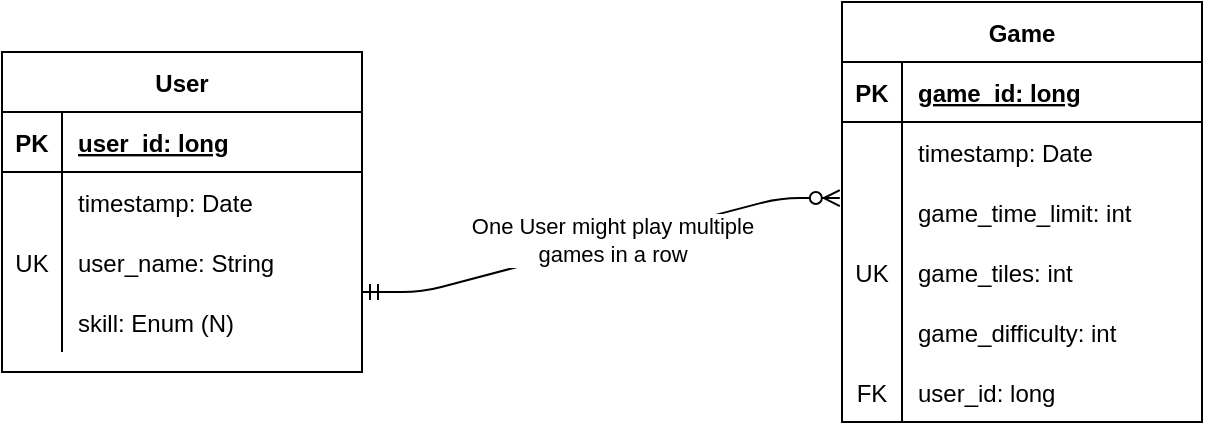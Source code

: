 <mxfile version="14.6.13" type="device"><diagram id="70VDa7oGke_MJfD-1_xo" name="Page-1"><mxGraphModel dx="852" dy="494" grid="1" gridSize="10" guides="1" tooltips="1" connect="1" arrows="1" fold="1" page="1" pageScale="1" pageWidth="850" pageHeight="1100" math="0" shadow="0"><root><mxCell id="0"/><mxCell id="1" parent="0"/><mxCell id="FwAvgV-Urs3Dg-ANaa96-1" value="User" style="shape=table;startSize=30;container=1;collapsible=1;childLayout=tableLayout;fixedRows=1;rowLines=0;fontStyle=1;align=center;resizeLast=1;" parent="1" vertex="1"><mxGeometry x="40" y="90" width="180" height="160" as="geometry"/></mxCell><mxCell id="FwAvgV-Urs3Dg-ANaa96-2" value="" style="shape=partialRectangle;collapsible=0;dropTarget=0;pointerEvents=0;fillColor=none;top=0;left=0;bottom=1;right=0;points=[[0,0.5],[1,0.5]];portConstraint=eastwest;" parent="FwAvgV-Urs3Dg-ANaa96-1" vertex="1"><mxGeometry y="30" width="180" height="30" as="geometry"/></mxCell><mxCell id="FwAvgV-Urs3Dg-ANaa96-3" value="PK" style="shape=partialRectangle;connectable=0;fillColor=none;top=0;left=0;bottom=0;right=0;fontStyle=1;overflow=hidden;" parent="FwAvgV-Urs3Dg-ANaa96-2" vertex="1"><mxGeometry width="30" height="30" as="geometry"/></mxCell><mxCell id="FwAvgV-Urs3Dg-ANaa96-4" value="user_id: long" style="shape=partialRectangle;connectable=0;fillColor=none;top=0;left=0;bottom=0;right=0;align=left;spacingLeft=6;fontStyle=5;overflow=hidden;" parent="FwAvgV-Urs3Dg-ANaa96-2" vertex="1"><mxGeometry x="30" width="150" height="30" as="geometry"/></mxCell><mxCell id="FwAvgV-Urs3Dg-ANaa96-5" value="" style="shape=partialRectangle;collapsible=0;dropTarget=0;pointerEvents=0;fillColor=none;top=0;left=0;bottom=0;right=0;points=[[0,0.5],[1,0.5]];portConstraint=eastwest;" parent="FwAvgV-Urs3Dg-ANaa96-1" vertex="1"><mxGeometry y="60" width="180" height="30" as="geometry"/></mxCell><mxCell id="FwAvgV-Urs3Dg-ANaa96-6" value="" style="shape=partialRectangle;connectable=0;fillColor=none;top=0;left=0;bottom=0;right=0;editable=1;overflow=hidden;" parent="FwAvgV-Urs3Dg-ANaa96-5" vertex="1"><mxGeometry width="30" height="30" as="geometry"/></mxCell><mxCell id="FwAvgV-Urs3Dg-ANaa96-7" value="timestamp: Date" style="shape=partialRectangle;connectable=0;fillColor=none;top=0;left=0;bottom=0;right=0;align=left;spacingLeft=6;overflow=hidden;" parent="FwAvgV-Urs3Dg-ANaa96-5" vertex="1"><mxGeometry x="30" width="150" height="30" as="geometry"/></mxCell><mxCell id="FwAvgV-Urs3Dg-ANaa96-8" value="" style="shape=partialRectangle;collapsible=0;dropTarget=0;pointerEvents=0;fillColor=none;top=0;left=0;bottom=0;right=0;points=[[0,0.5],[1,0.5]];portConstraint=eastwest;" parent="FwAvgV-Urs3Dg-ANaa96-1" vertex="1"><mxGeometry y="90" width="180" height="30" as="geometry"/></mxCell><mxCell id="FwAvgV-Urs3Dg-ANaa96-9" value="UK" style="shape=partialRectangle;connectable=0;fillColor=none;top=0;left=0;bottom=0;right=0;editable=1;overflow=hidden;" parent="FwAvgV-Urs3Dg-ANaa96-8" vertex="1"><mxGeometry width="30" height="30" as="geometry"/></mxCell><mxCell id="FwAvgV-Urs3Dg-ANaa96-10" value="user_name: String" style="shape=partialRectangle;connectable=0;fillColor=none;top=0;left=0;bottom=0;right=0;align=left;spacingLeft=6;overflow=hidden;" parent="FwAvgV-Urs3Dg-ANaa96-8" vertex="1"><mxGeometry x="30" width="150" height="30" as="geometry"/></mxCell><mxCell id="FwAvgV-Urs3Dg-ANaa96-11" value="" style="shape=partialRectangle;collapsible=0;dropTarget=0;pointerEvents=0;fillColor=none;top=0;left=0;bottom=0;right=0;points=[[0,0.5],[1,0.5]];portConstraint=eastwest;" parent="FwAvgV-Urs3Dg-ANaa96-1" vertex="1"><mxGeometry y="120" width="180" height="30" as="geometry"/></mxCell><mxCell id="FwAvgV-Urs3Dg-ANaa96-12" value="" style="shape=partialRectangle;connectable=0;fillColor=none;top=0;left=0;bottom=0;right=0;editable=1;overflow=hidden;" parent="FwAvgV-Urs3Dg-ANaa96-11" vertex="1"><mxGeometry width="30" height="30" as="geometry"/></mxCell><mxCell id="FwAvgV-Urs3Dg-ANaa96-13" value="skill: Enum (N)" style="shape=partialRectangle;connectable=0;fillColor=none;top=0;left=0;bottom=0;right=0;align=left;spacingLeft=6;overflow=hidden;" parent="FwAvgV-Urs3Dg-ANaa96-11" vertex="1"><mxGeometry x="30" width="150" height="30" as="geometry"/></mxCell><mxCell id="FwAvgV-Urs3Dg-ANaa96-14" value="Game" style="shape=table;startSize=30;container=1;collapsible=1;childLayout=tableLayout;fixedRows=1;rowLines=0;fontStyle=1;align=center;resizeLast=1;" parent="1" vertex="1"><mxGeometry x="460" y="65" width="180" height="210" as="geometry"/></mxCell><mxCell id="FwAvgV-Urs3Dg-ANaa96-15" value="" style="shape=partialRectangle;collapsible=0;dropTarget=0;pointerEvents=0;fillColor=none;top=0;left=0;bottom=1;right=0;points=[[0,0.5],[1,0.5]];portConstraint=eastwest;" parent="FwAvgV-Urs3Dg-ANaa96-14" vertex="1"><mxGeometry y="30" width="180" height="30" as="geometry"/></mxCell><mxCell id="FwAvgV-Urs3Dg-ANaa96-16" value="PK" style="shape=partialRectangle;connectable=0;fillColor=none;top=0;left=0;bottom=0;right=0;fontStyle=1;overflow=hidden;" parent="FwAvgV-Urs3Dg-ANaa96-15" vertex="1"><mxGeometry width="30" height="30" as="geometry"/></mxCell><mxCell id="FwAvgV-Urs3Dg-ANaa96-17" value="game_id: long" style="shape=partialRectangle;connectable=0;fillColor=none;top=0;left=0;bottom=0;right=0;align=left;spacingLeft=6;fontStyle=5;overflow=hidden;" parent="FwAvgV-Urs3Dg-ANaa96-15" vertex="1"><mxGeometry x="30" width="150" height="30" as="geometry"/></mxCell><mxCell id="FwAvgV-Urs3Dg-ANaa96-18" value="" style="shape=partialRectangle;collapsible=0;dropTarget=0;pointerEvents=0;fillColor=none;top=0;left=0;bottom=0;right=0;points=[[0,0.5],[1,0.5]];portConstraint=eastwest;" parent="FwAvgV-Urs3Dg-ANaa96-14" vertex="1"><mxGeometry y="60" width="180" height="30" as="geometry"/></mxCell><mxCell id="FwAvgV-Urs3Dg-ANaa96-19" value="" style="shape=partialRectangle;connectable=0;fillColor=none;top=0;left=0;bottom=0;right=0;editable=1;overflow=hidden;" parent="FwAvgV-Urs3Dg-ANaa96-18" vertex="1"><mxGeometry width="30" height="30" as="geometry"/></mxCell><mxCell id="FwAvgV-Urs3Dg-ANaa96-20" value="timestamp: Date" style="shape=partialRectangle;connectable=0;fillColor=none;top=0;left=0;bottom=0;right=0;align=left;spacingLeft=6;overflow=hidden;" parent="FwAvgV-Urs3Dg-ANaa96-18" vertex="1"><mxGeometry x="30" width="150" height="30" as="geometry"/></mxCell><mxCell id="FwAvgV-Urs3Dg-ANaa96-21" value="" style="shape=partialRectangle;collapsible=0;dropTarget=0;pointerEvents=0;fillColor=none;top=0;left=0;bottom=0;right=0;points=[[0,0.5],[1,0.5]];portConstraint=eastwest;" parent="FwAvgV-Urs3Dg-ANaa96-14" vertex="1"><mxGeometry y="90" width="180" height="30" as="geometry"/></mxCell><mxCell id="FwAvgV-Urs3Dg-ANaa96-22" value="" style="shape=partialRectangle;connectable=0;fillColor=none;top=0;left=0;bottom=0;right=0;editable=1;overflow=hidden;" parent="FwAvgV-Urs3Dg-ANaa96-21" vertex="1"><mxGeometry width="30" height="30" as="geometry"/></mxCell><mxCell id="FwAvgV-Urs3Dg-ANaa96-23" value="game_time_limit: int" style="shape=partialRectangle;connectable=0;fillColor=none;top=0;left=0;bottom=0;right=0;align=left;spacingLeft=6;overflow=hidden;" parent="FwAvgV-Urs3Dg-ANaa96-21" vertex="1"><mxGeometry x="30" width="150" height="30" as="geometry"/></mxCell><mxCell id="FwAvgV-Urs3Dg-ANaa96-24" value="" style="shape=partialRectangle;collapsible=0;dropTarget=0;pointerEvents=0;fillColor=none;top=0;left=0;bottom=0;right=0;points=[[0,0.5],[1,0.5]];portConstraint=eastwest;" parent="FwAvgV-Urs3Dg-ANaa96-14" vertex="1"><mxGeometry y="120" width="180" height="30" as="geometry"/></mxCell><mxCell id="FwAvgV-Urs3Dg-ANaa96-25" value="UK" style="shape=partialRectangle;connectable=0;fillColor=none;top=0;left=0;bottom=0;right=0;editable=1;overflow=hidden;" parent="FwAvgV-Urs3Dg-ANaa96-24" vertex="1"><mxGeometry width="30" height="30" as="geometry"/></mxCell><mxCell id="FwAvgV-Urs3Dg-ANaa96-26" value="game_tiles: int" style="shape=partialRectangle;connectable=0;fillColor=none;top=0;left=0;bottom=0;right=0;align=left;spacingLeft=6;overflow=hidden;" parent="FwAvgV-Urs3Dg-ANaa96-24" vertex="1"><mxGeometry x="30" width="150" height="30" as="geometry"/></mxCell><mxCell id="FwAvgV-Urs3Dg-ANaa96-27" value="" style="shape=partialRectangle;collapsible=0;dropTarget=0;pointerEvents=0;fillColor=none;top=0;left=0;bottom=0;right=0;points=[[0,0.5],[1,0.5]];portConstraint=eastwest;" parent="FwAvgV-Urs3Dg-ANaa96-14" vertex="1"><mxGeometry y="150" width="180" height="30" as="geometry"/></mxCell><mxCell id="FwAvgV-Urs3Dg-ANaa96-28" value="" style="shape=partialRectangle;connectable=0;fillColor=none;top=0;left=0;bottom=0;right=0;editable=1;overflow=hidden;" parent="FwAvgV-Urs3Dg-ANaa96-27" vertex="1"><mxGeometry width="30" height="30" as="geometry"/></mxCell><mxCell id="FwAvgV-Urs3Dg-ANaa96-29" value="game_difficulty: int" style="shape=partialRectangle;connectable=0;fillColor=none;top=0;left=0;bottom=0;right=0;align=left;spacingLeft=6;overflow=hidden;" parent="FwAvgV-Urs3Dg-ANaa96-27" vertex="1"><mxGeometry x="30" width="150" height="30" as="geometry"/></mxCell><mxCell id="FwAvgV-Urs3Dg-ANaa96-30" value="" style="shape=partialRectangle;collapsible=0;dropTarget=0;pointerEvents=0;fillColor=none;top=0;left=0;bottom=0;right=0;points=[[0,0.5],[1,0.5]];portConstraint=eastwest;" parent="FwAvgV-Urs3Dg-ANaa96-14" vertex="1"><mxGeometry y="180" width="180" height="30" as="geometry"/></mxCell><mxCell id="FwAvgV-Urs3Dg-ANaa96-31" value="FK" style="shape=partialRectangle;connectable=0;fillColor=none;top=0;left=0;bottom=0;right=0;editable=1;overflow=hidden;" parent="FwAvgV-Urs3Dg-ANaa96-30" vertex="1"><mxGeometry width="30" height="30" as="geometry"/></mxCell><mxCell id="FwAvgV-Urs3Dg-ANaa96-32" value="user_id: long" style="shape=partialRectangle;connectable=0;fillColor=none;top=0;left=0;bottom=0;right=0;align=left;spacingLeft=6;overflow=hidden;" parent="FwAvgV-Urs3Dg-ANaa96-30" vertex="1"><mxGeometry x="30" width="150" height="30" as="geometry"/></mxCell><mxCell id="FwAvgV-Urs3Dg-ANaa96-35" value="" style="edgeStyle=entityRelationEdgeStyle;fontSize=12;html=1;endArrow=ERzeroToMany;startArrow=ERmandOne;entryX=-0.006;entryY=0.267;entryDx=0;entryDy=0;entryPerimeter=0;" parent="1" target="FwAvgV-Urs3Dg-ANaa96-21" edge="1"><mxGeometry width="100" height="100" relative="1" as="geometry"><mxPoint x="220" y="210" as="sourcePoint"/><mxPoint x="320" y="110" as="targetPoint"/></mxGeometry></mxCell><mxCell id="FwAvgV-Urs3Dg-ANaa96-36" value="One User might play multiple&lt;br&gt;games in a row" style="edgeLabel;html=1;align=center;verticalAlign=middle;resizable=0;points=[];" parent="FwAvgV-Urs3Dg-ANaa96-35" vertex="1" connectable="0"><mxGeometry x="0.046" y="1" relative="1" as="geometry"><mxPoint as="offset"/></mxGeometry></mxCell></root></mxGraphModel></diagram></mxfile>